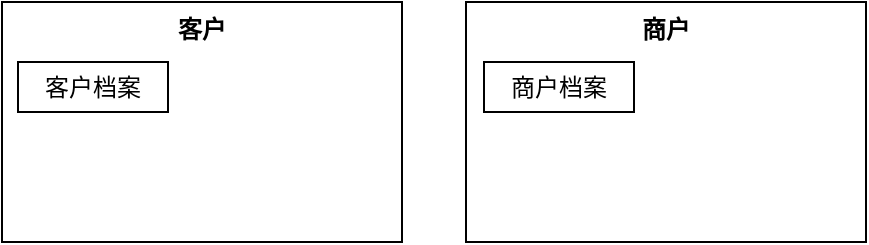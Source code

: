 <mxfile version="21.1.1" type="github">
  <diagram name="全景图" id="YK9yq9yUJyjJgUdvbALT">
    <mxGraphModel dx="795" dy="447" grid="0" gridSize="10" guides="1" tooltips="1" connect="1" arrows="1" fold="1" page="1" pageScale="1" pageWidth="827" pageHeight="1169" math="0" shadow="0">
      <root>
        <mxCell id="0" />
        <mxCell id="1" parent="0" />
        <mxCell id="l3UCkqZRI85D1oP0MGTK-1" value="&lt;b&gt;客户&lt;/b&gt;" style="rounded=0;whiteSpace=wrap;html=1;verticalAlign=top;" vertex="1" parent="1">
          <mxGeometry x="220" y="478" width="200" height="120" as="geometry" />
        </mxCell>
        <mxCell id="l3UCkqZRI85D1oP0MGTK-2" value="&lt;b&gt;商户&lt;/b&gt;" style="rounded=0;whiteSpace=wrap;html=1;verticalAlign=top;" vertex="1" parent="1">
          <mxGeometry x="452" y="478" width="200" height="120" as="geometry" />
        </mxCell>
        <mxCell id="l3UCkqZRI85D1oP0MGTK-3" value="客户档案" style="rounded=0;whiteSpace=wrap;html=1;" vertex="1" parent="1">
          <mxGeometry x="228" y="508" width="75" height="25" as="geometry" />
        </mxCell>
        <mxCell id="l3UCkqZRI85D1oP0MGTK-4" value="商户档案" style="rounded=0;whiteSpace=wrap;html=1;" vertex="1" parent="1">
          <mxGeometry x="461" y="508" width="75" height="25" as="geometry" />
        </mxCell>
      </root>
    </mxGraphModel>
  </diagram>
</mxfile>
